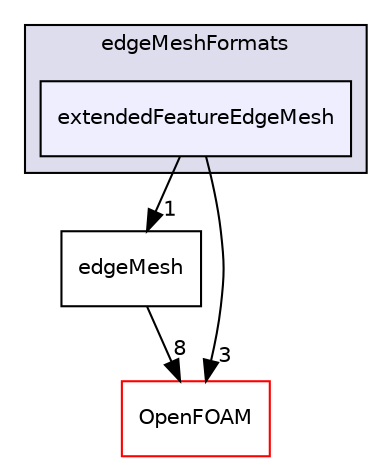 digraph "src/edgeMesh/edgeMeshFormats/extendedFeatureEdgeMesh" {
  bgcolor=transparent;
  compound=true
  node [ fontsize="10", fontname="Helvetica"];
  edge [ labelfontsize="10", labelfontname="Helvetica"];
  subgraph clusterdir_0b3f7f46c9dc13de0ea8114aee8c4107 {
    graph [ bgcolor="#ddddee", pencolor="black", label="edgeMeshFormats" fontname="Helvetica", fontsize="10", URL="dir_0b3f7f46c9dc13de0ea8114aee8c4107.html"]
  dir_481182cd0533f8b01365c6c01fbec10d [shape=box, label="extendedFeatureEdgeMesh", style="filled", fillcolor="#eeeeff", pencolor="black", URL="dir_481182cd0533f8b01365c6c01fbec10d.html"];
  }
  dir_34a781972a02fcd57b9831ebc45a4200 [shape=box label="edgeMesh" URL="dir_34a781972a02fcd57b9831ebc45a4200.html"];
  dir_c5473ff19b20e6ec4dfe5c310b3778a8 [shape=box label="OpenFOAM" color="red" URL="dir_c5473ff19b20e6ec4dfe5c310b3778a8.html"];
  dir_481182cd0533f8b01365c6c01fbec10d->dir_34a781972a02fcd57b9831ebc45a4200 [headlabel="1", labeldistance=1.5 headhref="dir_000858_000857.html"];
  dir_481182cd0533f8b01365c6c01fbec10d->dir_c5473ff19b20e6ec4dfe5c310b3778a8 [headlabel="3", labeldistance=1.5 headhref="dir_000858_001950.html"];
  dir_34a781972a02fcd57b9831ebc45a4200->dir_c5473ff19b20e6ec4dfe5c310b3778a8 [headlabel="8", labeldistance=1.5 headhref="dir_000857_001950.html"];
}
